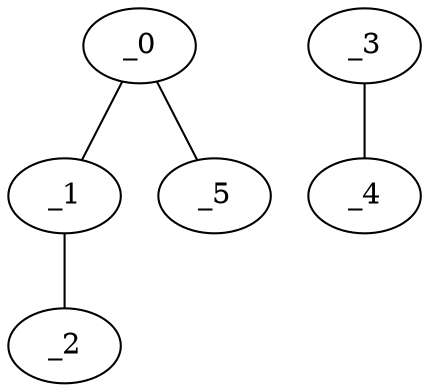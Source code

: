 graph AP1_0125 {
	_0	 [x="0.71",
		y="0.72"];
	_1	 [x="1.43934",
		y="2.46287"];
	_0 -- _1;
	_5	 [x="0.0480477",
		y="1.65197"];
	_0 -- _5;
	_2	 [x="2.21994",
		y="0.698862"];
	_1 -- _2;
	_3	 [x="1.00189",
		y="1.5365"];
	_4	 [x="2.06724",
		y="1.61191"];
	_3 -- _4;
}
